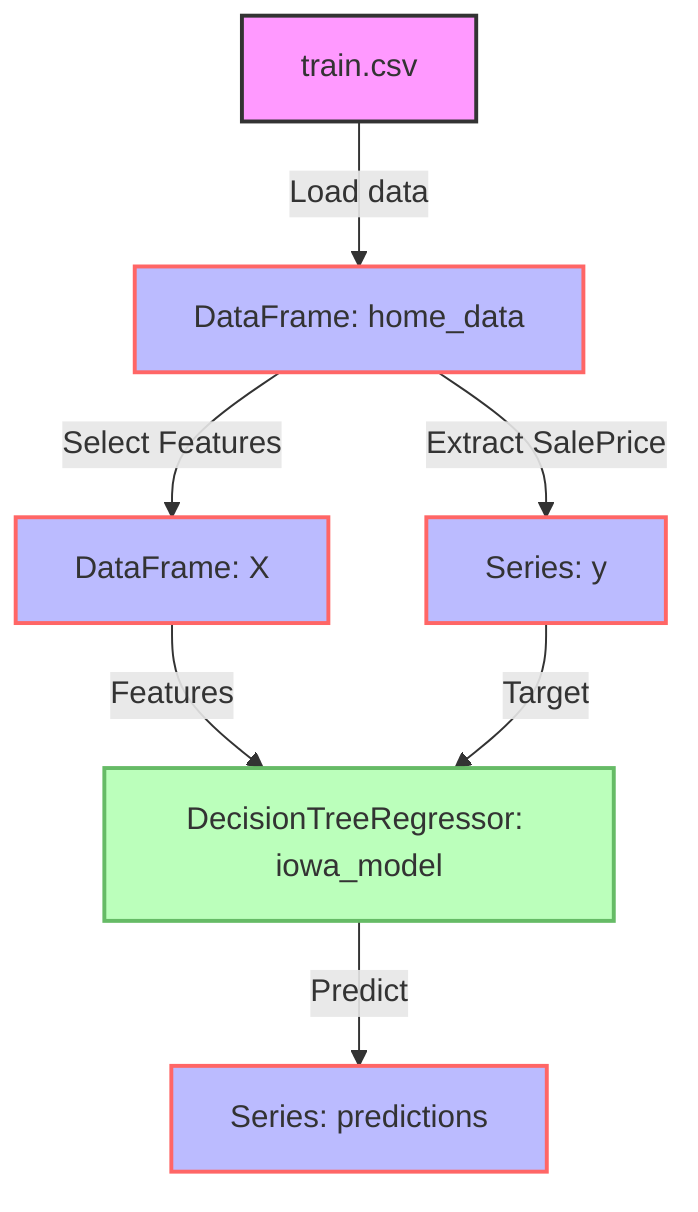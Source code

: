 flowchart TD
    %% Data Sources
    A["train.csv"] -->|Load data| B["DataFrame: home_data"]
    
    %% Data Preparation
    B -->|Extract SalePrice| C["Series: y"]
    B -->|Select Features| D["DataFrame: X"]
    
    %% Model Training
    D -->|Features| E["DecisionTreeRegressor: iowa_model"]
    C -->|Target| E
    
    %% Predictions
    E -->|Predict| F["Series: predictions"]
    
    %% Comments
    classDef dataSource fill:#f9f,stroke:#333,stroke-width:2px;
    classDef dataVariable fill:#bbf,stroke:#f66,stroke-width:2px;
    classDef model fill:#bfb,stroke:#6b6,stroke-width:2px;
    
    class A dataSource;
    class B,C,D,F dataVariable;
    class E model;